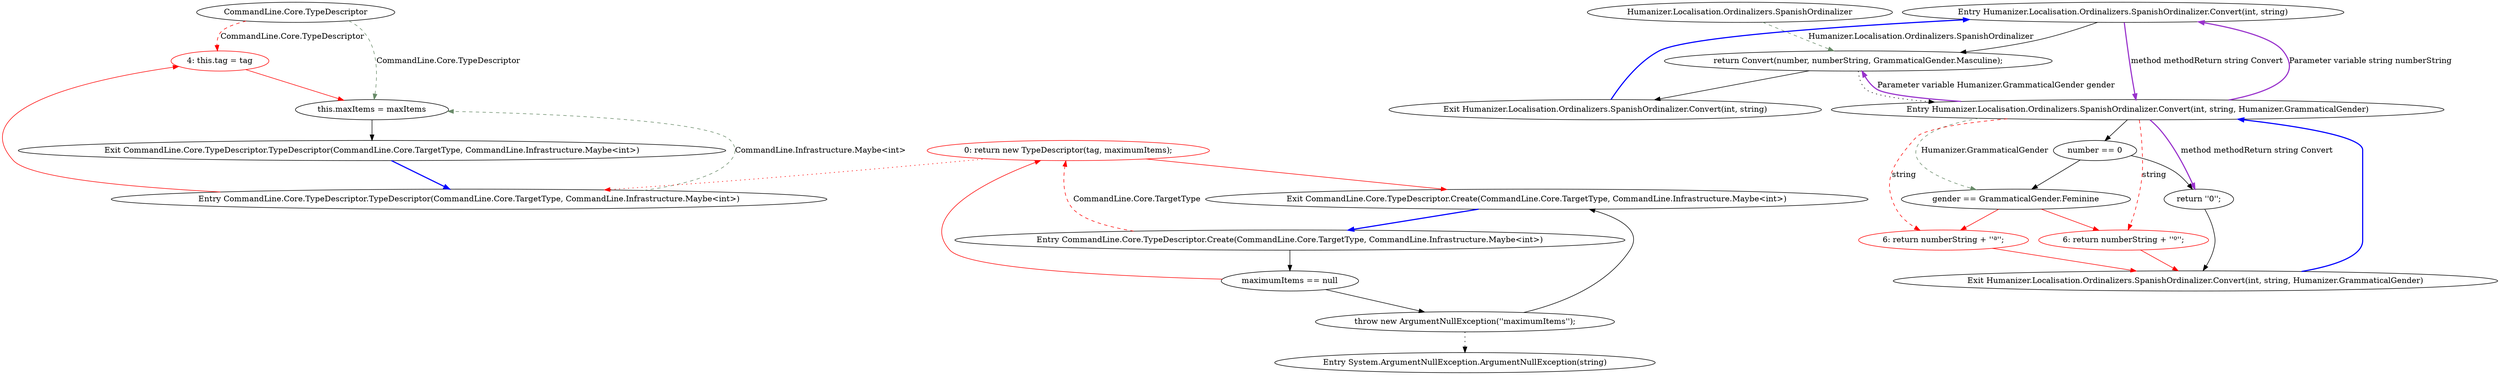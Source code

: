 digraph  {
n10 [label="CommandLine.Core.TypeDescriptor", span=""];
n0 [cluster="CommandLine.Core.TypeDescriptor.TypeDescriptor(CommandLine.Core.TargetType, CommandLine.Infrastructure.Maybe<int>)", label="Entry CommandLine.Core.TypeDescriptor.TypeDescriptor(CommandLine.Core.TargetType, CommandLine.Infrastructure.Maybe<int>)", span="13-13"];
n1 [cluster="CommandLine.Core.TypeDescriptor.TypeDescriptor(CommandLine.Core.TargetType, CommandLine.Infrastructure.Maybe<int>)", color=red, community=0, label="4: this.tag = tag", span="15-15"];
n2 [cluster="CommandLine.Core.TypeDescriptor.TypeDescriptor(CommandLine.Core.TargetType, CommandLine.Infrastructure.Maybe<int>)", label="this.maxItems = maxItems", span="16-16"];
n3 [cluster="CommandLine.Core.TypeDescriptor.TypeDescriptor(CommandLine.Core.TargetType, CommandLine.Infrastructure.Maybe<int>)", label="Exit CommandLine.Core.TypeDescriptor.TypeDescriptor(CommandLine.Core.TargetType, CommandLine.Infrastructure.Maybe<int>)", span="13-13"];
n4 [cluster="CommandLine.Core.TypeDescriptor.Create(CommandLine.Core.TargetType, CommandLine.Infrastructure.Maybe<int>)", label="Entry CommandLine.Core.TypeDescriptor.Create(CommandLine.Core.TargetType, CommandLine.Infrastructure.Maybe<int>)", span="29-29"];
n5 [cluster="CommandLine.Core.TypeDescriptor.Create(CommandLine.Core.TargetType, CommandLine.Infrastructure.Maybe<int>)", label="maximumItems == null", span="31-31"];
n7 [cluster="CommandLine.Core.TypeDescriptor.Create(CommandLine.Core.TargetType, CommandLine.Infrastructure.Maybe<int>)", color=red, community=0, label="0: return new TypeDescriptor(tag, maximumItems);", span="33-33"];
n6 [cluster="CommandLine.Core.TypeDescriptor.Create(CommandLine.Core.TargetType, CommandLine.Infrastructure.Maybe<int>)", label="throw new ArgumentNullException(''maximumItems'');", span="31-31"];
n8 [cluster="CommandLine.Core.TypeDescriptor.Create(CommandLine.Core.TargetType, CommandLine.Infrastructure.Maybe<int>)", label="Exit CommandLine.Core.TypeDescriptor.Create(CommandLine.Core.TargetType, CommandLine.Infrastructure.Maybe<int>)", span="29-29"];
n9 [cluster="System.ArgumentNullException.ArgumentNullException(string)", label="Entry System.ArgumentNullException.ArgumentNullException(string)", span="0-0"];
m0_0 [cluster="Humanizer.Localisation.Ordinalizers.SpanishOrdinalizer.Convert(int, string)", file="Tokenizer.cs", label="Entry Humanizer.Localisation.Ordinalizers.SpanishOrdinalizer.Convert(int, string)", span="4-4"];
m0_1 [cluster="Humanizer.Localisation.Ordinalizers.SpanishOrdinalizer.Convert(int, string)", file="Tokenizer.cs", label="return Convert(number, numberString, GrammaticalGender.Masculine);", span="6-6"];
m0_2 [cluster="Humanizer.Localisation.Ordinalizers.SpanishOrdinalizer.Convert(int, string)", file="Tokenizer.cs", label="Exit Humanizer.Localisation.Ordinalizers.SpanishOrdinalizer.Convert(int, string)", span="4-4"];
m0_3 [cluster="Humanizer.Localisation.Ordinalizers.SpanishOrdinalizer.Convert(int, string, Humanizer.GrammaticalGender)", file="Tokenizer.cs", label="Entry Humanizer.Localisation.Ordinalizers.SpanishOrdinalizer.Convert(int, string, Humanizer.GrammaticalGender)", span="9-9"];
m0_4 [cluster="Humanizer.Localisation.Ordinalizers.SpanishOrdinalizer.Convert(int, string, Humanizer.GrammaticalGender)", file="Tokenizer.cs", label="number == 0", span="12-12"];
m0_6 [cluster="Humanizer.Localisation.Ordinalizers.SpanishOrdinalizer.Convert(int, string, Humanizer.GrammaticalGender)", file="Tokenizer.cs", label="gender == GrammaticalGender.Feminine", span="15-15"];
m0_7 [cluster="Humanizer.Localisation.Ordinalizers.SpanishOrdinalizer.Convert(int, string, Humanizer.GrammaticalGender)", color=red, community=0, file="Tokenizer.cs", label="6: return numberString + ''ª'';", span="16-16"];
m0_8 [cluster="Humanizer.Localisation.Ordinalizers.SpanishOrdinalizer.Convert(int, string, Humanizer.GrammaticalGender)", color=red, community=0, file="Tokenizer.cs", label="6: return numberString + ''º'';", span="18-18"];
m0_5 [cluster="Humanizer.Localisation.Ordinalizers.SpanishOrdinalizer.Convert(int, string, Humanizer.GrammaticalGender)", file="Tokenizer.cs", label="return ''0'';", span="13-13"];
m0_9 [cluster="Humanizer.Localisation.Ordinalizers.SpanishOrdinalizer.Convert(int, string, Humanizer.GrammaticalGender)", file="Tokenizer.cs", label="Exit Humanizer.Localisation.Ordinalizers.SpanishOrdinalizer.Convert(int, string, Humanizer.GrammaticalGender)", span="9-9"];
m0_10 [file="Tokenizer.cs", label="Humanizer.Localisation.Ordinalizers.SpanishOrdinalizer", span=""];
n10 -> n1  [color=red, key=1, label="CommandLine.Core.TypeDescriptor", style=dashed];
n10 -> n2  [color=darkseagreen4, key=1, label="CommandLine.Core.TypeDescriptor", style=dashed];
n0 -> n1  [color=red, key=0, style=solid];
n0 -> n2  [color=darkseagreen4, key=1, label="CommandLine.Infrastructure.Maybe<int>", style=dashed];
n1 -> n2  [color=red, key=0, style=solid];
n2 -> n3  [key=0, style=solid];
n3 -> n0  [color=blue, key=0, style=bold];
n4 -> n5  [key=0, style=solid];
n4 -> n7  [color=red, key=1, label="CommandLine.Core.TargetType", style=dashed];
n5 -> n6  [key=0, style=solid];
n5 -> n7  [color=red, key=0, style=solid];
n7 -> n8  [color=red, key=0, style=solid];
n7 -> n0  [color=red, key=2, style=dotted];
n6 -> n8  [key=0, style=solid];
n6 -> n9  [key=2, style=dotted];
n8 -> n4  [color=blue, key=0, style=bold];
m0_0 -> m0_1  [key=0, style=solid];
m0_0 -> m0_3  [color=darkorchid, key=3, label="method methodReturn string Convert", style=bold];
m0_1 -> m0_2  [key=0, style=solid];
m0_1 -> m0_3  [key=2, style=dotted];
m0_2 -> m0_0  [color=blue, key=0, style=bold];
m0_3 -> m0_4  [key=0, style=solid];
m0_3 -> m0_6  [color=darkseagreen4, key=1, label="Humanizer.GrammaticalGender", style=dashed];
m0_3 -> m0_7  [color=red, key=1, label=string, style=dashed];
m0_3 -> m0_8  [color=red, key=1, label=string, style=dashed];
m0_3 -> m0_0  [color=darkorchid, key=3, label="Parameter variable string numberString", style=bold];
m0_3 -> m0_1  [color=darkorchid, key=3, label="Parameter variable Humanizer.GrammaticalGender gender", style=bold];
m0_3 -> m0_5  [color=darkorchid, key=3, label="method methodReturn string Convert", style=bold];
m0_4 -> m0_5  [key=0, style=solid];
m0_4 -> m0_6  [key=0, style=solid];
m0_6 -> m0_7  [color=red, key=0, style=solid];
m0_6 -> m0_8  [color=red, key=0, style=solid];
m0_7 -> m0_9  [color=red, key=0, style=solid];
m0_8 -> m0_9  [color=red, key=0, style=solid];
m0_5 -> m0_9  [key=0, style=solid];
m0_9 -> m0_3  [color=blue, key=0, style=bold];
m0_10 -> m0_1  [color=darkseagreen4, key=1, label="Humanizer.Localisation.Ordinalizers.SpanishOrdinalizer", style=dashed];
}
